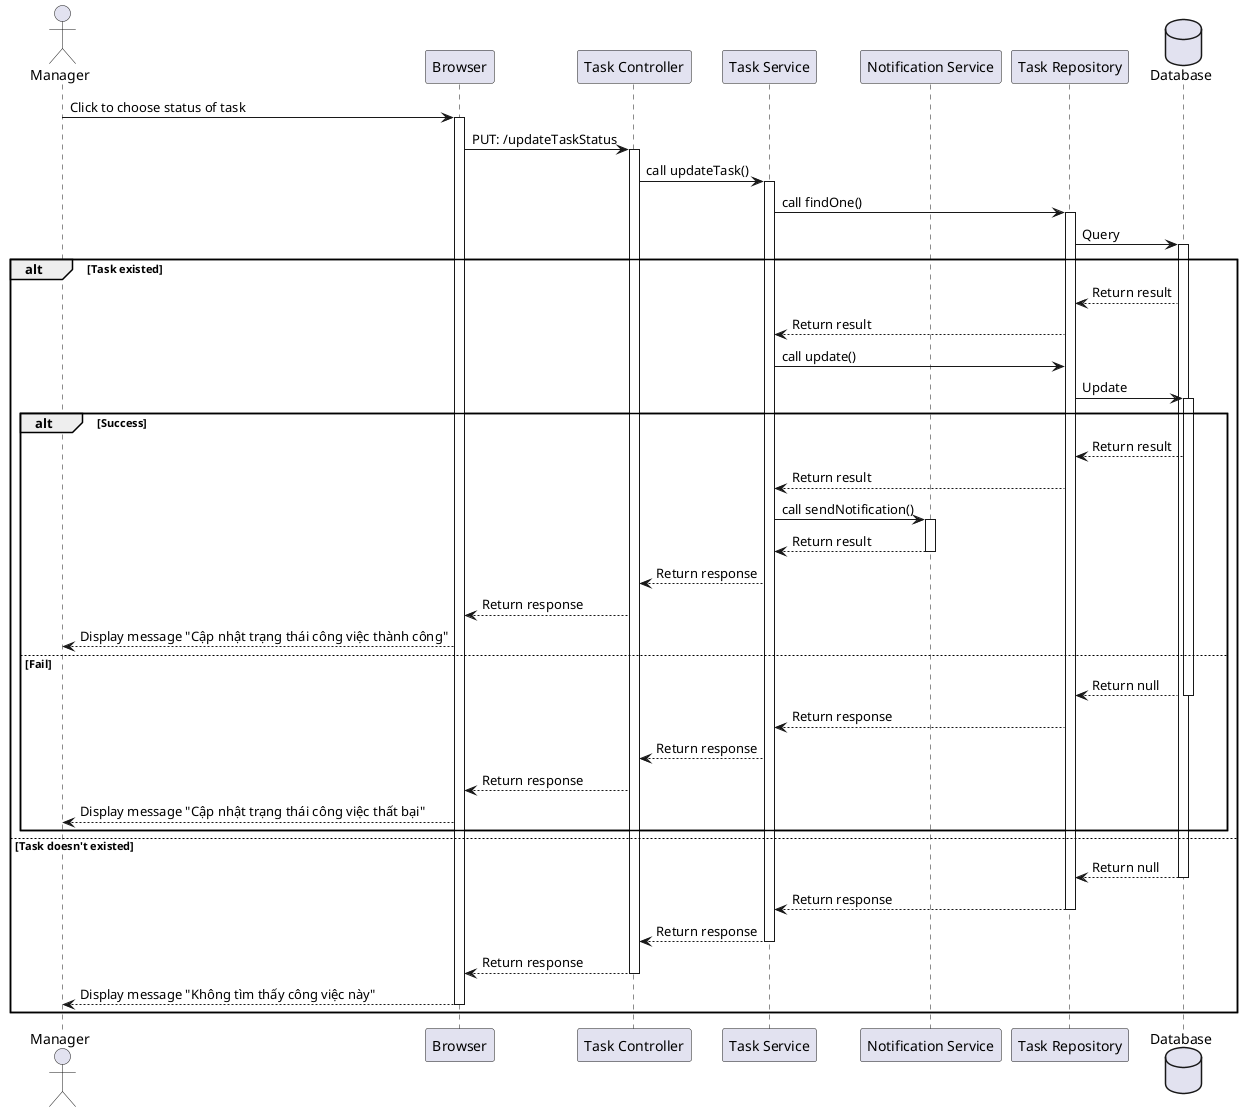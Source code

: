@startuml

actor Manager as user
participant "Browser" as a
participant "Task Controller" as b
participant "Task Service" as c
participant "Notification Service" as d
participant "Task Repository" as e
database "Database" as f

user -> a++: Click to choose status of task
a -> b++: PUT: /updateTaskStatus
b -> c++: call updateTask()
c -> e++: call findOne()
e -> f++: Query
alt Task existed
    f --> e: Return result
    e --> c: Return result
    c -> e: call update()
    e -> f++: Update
    alt Success
        f --> e: Return result
        e --> c: Return result
        c -> d++: call sendNotification()
        d --> c--: Return result
        c --> b: Return response
        b --> a: Return response
        a --> user: Display message "Cập nhật trạng thái công việc thành công"
    else Fail
         f --> e--: Return null
         e --> c: Return response
         c --> b: Return response
         b --> a: Return response
         a --> user: Display message "Cập nhật trạng thái công việc thất bại"
    end
else Task doesn't existed
   f --> e--: Return null
   e --> c--: Return response
   c --> b--: Return response
   b --> a--: Return response
   a --> user--: Display message "Không tìm thấy công việc này"
end
@enduml

